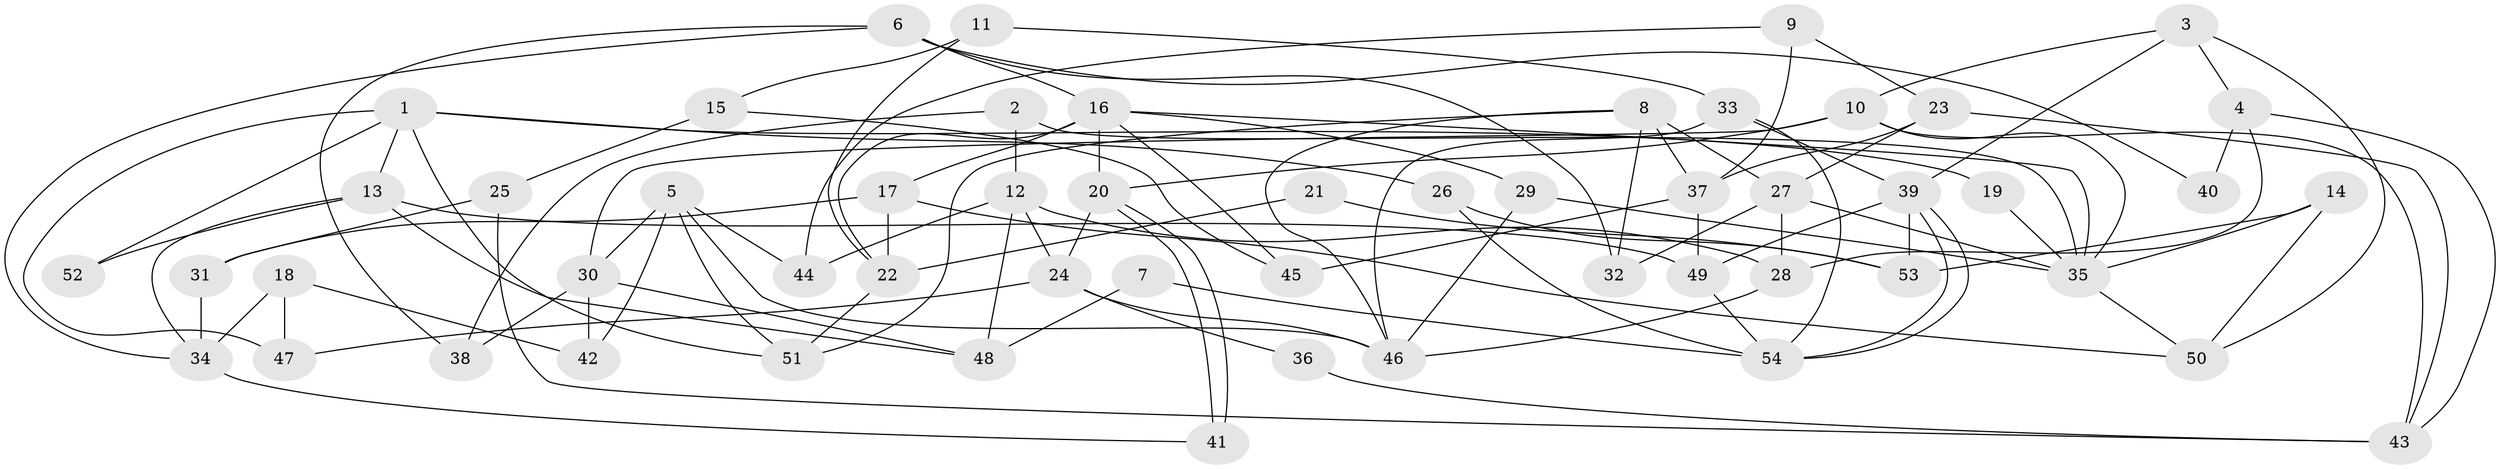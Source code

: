 // coarse degree distribution, {2: 0.11764705882352941, 9: 0.058823529411764705, 6: 0.17647058823529413, 5: 0.17647058823529413, 3: 0.11764705882352941, 8: 0.11764705882352941, 10: 0.058823529411764705, 7: 0.11764705882352941, 4: 0.058823529411764705}
// Generated by graph-tools (version 1.1) at 2025/37/03/04/25 23:37:06]
// undirected, 54 vertices, 108 edges
graph export_dot {
  node [color=gray90,style=filled];
  1;
  2;
  3;
  4;
  5;
  6;
  7;
  8;
  9;
  10;
  11;
  12;
  13;
  14;
  15;
  16;
  17;
  18;
  19;
  20;
  21;
  22;
  23;
  24;
  25;
  26;
  27;
  28;
  29;
  30;
  31;
  32;
  33;
  34;
  35;
  36;
  37;
  38;
  39;
  40;
  41;
  42;
  43;
  44;
  45;
  46;
  47;
  48;
  49;
  50;
  51;
  52;
  53;
  54;
  1 -- 13;
  1 -- 47;
  1 -- 19;
  1 -- 26;
  1 -- 51;
  1 -- 52;
  2 -- 35;
  2 -- 12;
  2 -- 38;
  3 -- 10;
  3 -- 39;
  3 -- 4;
  3 -- 50;
  4 -- 28;
  4 -- 40;
  4 -- 43;
  5 -- 51;
  5 -- 30;
  5 -- 42;
  5 -- 44;
  5 -- 46;
  6 -- 32;
  6 -- 16;
  6 -- 34;
  6 -- 38;
  6 -- 40;
  7 -- 48;
  7 -- 54;
  8 -- 51;
  8 -- 37;
  8 -- 27;
  8 -- 32;
  8 -- 46;
  9 -- 44;
  9 -- 23;
  9 -- 37;
  10 -- 43;
  10 -- 35;
  10 -- 20;
  10 -- 30;
  11 -- 33;
  11 -- 22;
  11 -- 15;
  12 -- 24;
  12 -- 28;
  12 -- 44;
  12 -- 48;
  13 -- 34;
  13 -- 48;
  13 -- 49;
  13 -- 52;
  14 -- 50;
  14 -- 53;
  14 -- 35;
  15 -- 45;
  15 -- 25;
  16 -- 29;
  16 -- 20;
  16 -- 17;
  16 -- 22;
  16 -- 35;
  16 -- 45;
  17 -- 50;
  17 -- 22;
  17 -- 31;
  18 -- 34;
  18 -- 42;
  18 -- 47;
  19 -- 35;
  20 -- 41;
  20 -- 41;
  20 -- 24;
  21 -- 53;
  21 -- 22;
  22 -- 51;
  23 -- 37;
  23 -- 27;
  23 -- 43;
  24 -- 46;
  24 -- 36;
  24 -- 47;
  25 -- 43;
  25 -- 31;
  26 -- 54;
  26 -- 53;
  27 -- 35;
  27 -- 28;
  27 -- 32;
  28 -- 46;
  29 -- 35;
  29 -- 46;
  30 -- 38;
  30 -- 42;
  30 -- 48;
  31 -- 34;
  33 -- 54;
  33 -- 46;
  33 -- 39;
  34 -- 41;
  35 -- 50;
  36 -- 43;
  37 -- 49;
  37 -- 45;
  39 -- 54;
  39 -- 54;
  39 -- 49;
  39 -- 53;
  49 -- 54;
}
